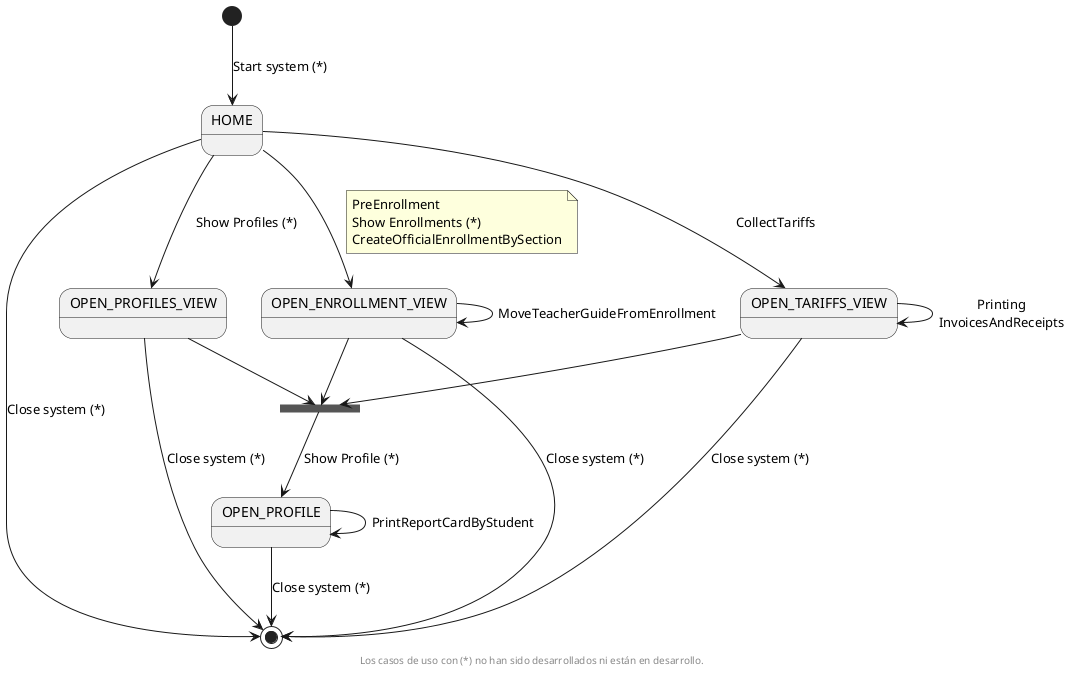 @startuml
skinparam BackgroundColor transparent
footer Los casos de uso con (*) no han sido desarrollados ni están en desarrollo.


state Initial as "HOME"
state s1 as "OPEN_ENROLLMENT_VIEW"
state s2 as "OPEN_PROFILES_VIEW"
state s3 as "OPEN_PROFILE"
state s4 as "OPEN_TARIFFS_VIEW"



state fork_1 <<fork>>



[*] --> Initial : Start system (*)

Initial --> s1
note on link
    PreEnrollment
    Show Enrollments (*)
    CreateOfficialEnrollmentBySection
end note
s1 --> fork_1
s1 --> s1 : MoveTeacherGuideFromEnrollment



Initial --> s2 : Show Profiles (*)
s2 --> fork_1


fork_1 --> s3 : Show Profile (*)
s3 --> s3 : PrintReportCardByStudent



Initial --> s4 : CollectTariffs
s4 --> fork_1
s4 --> s4 : Printing\nInvoicesAndReceipts



Initial --> [*] : Close system (*)
s1 --> [*] : Close system (*)
s2 --> [*] : Close system (*)
s3 --> [*] : Close system (*)
s4 --> [*] : Close system (*)
@enduml